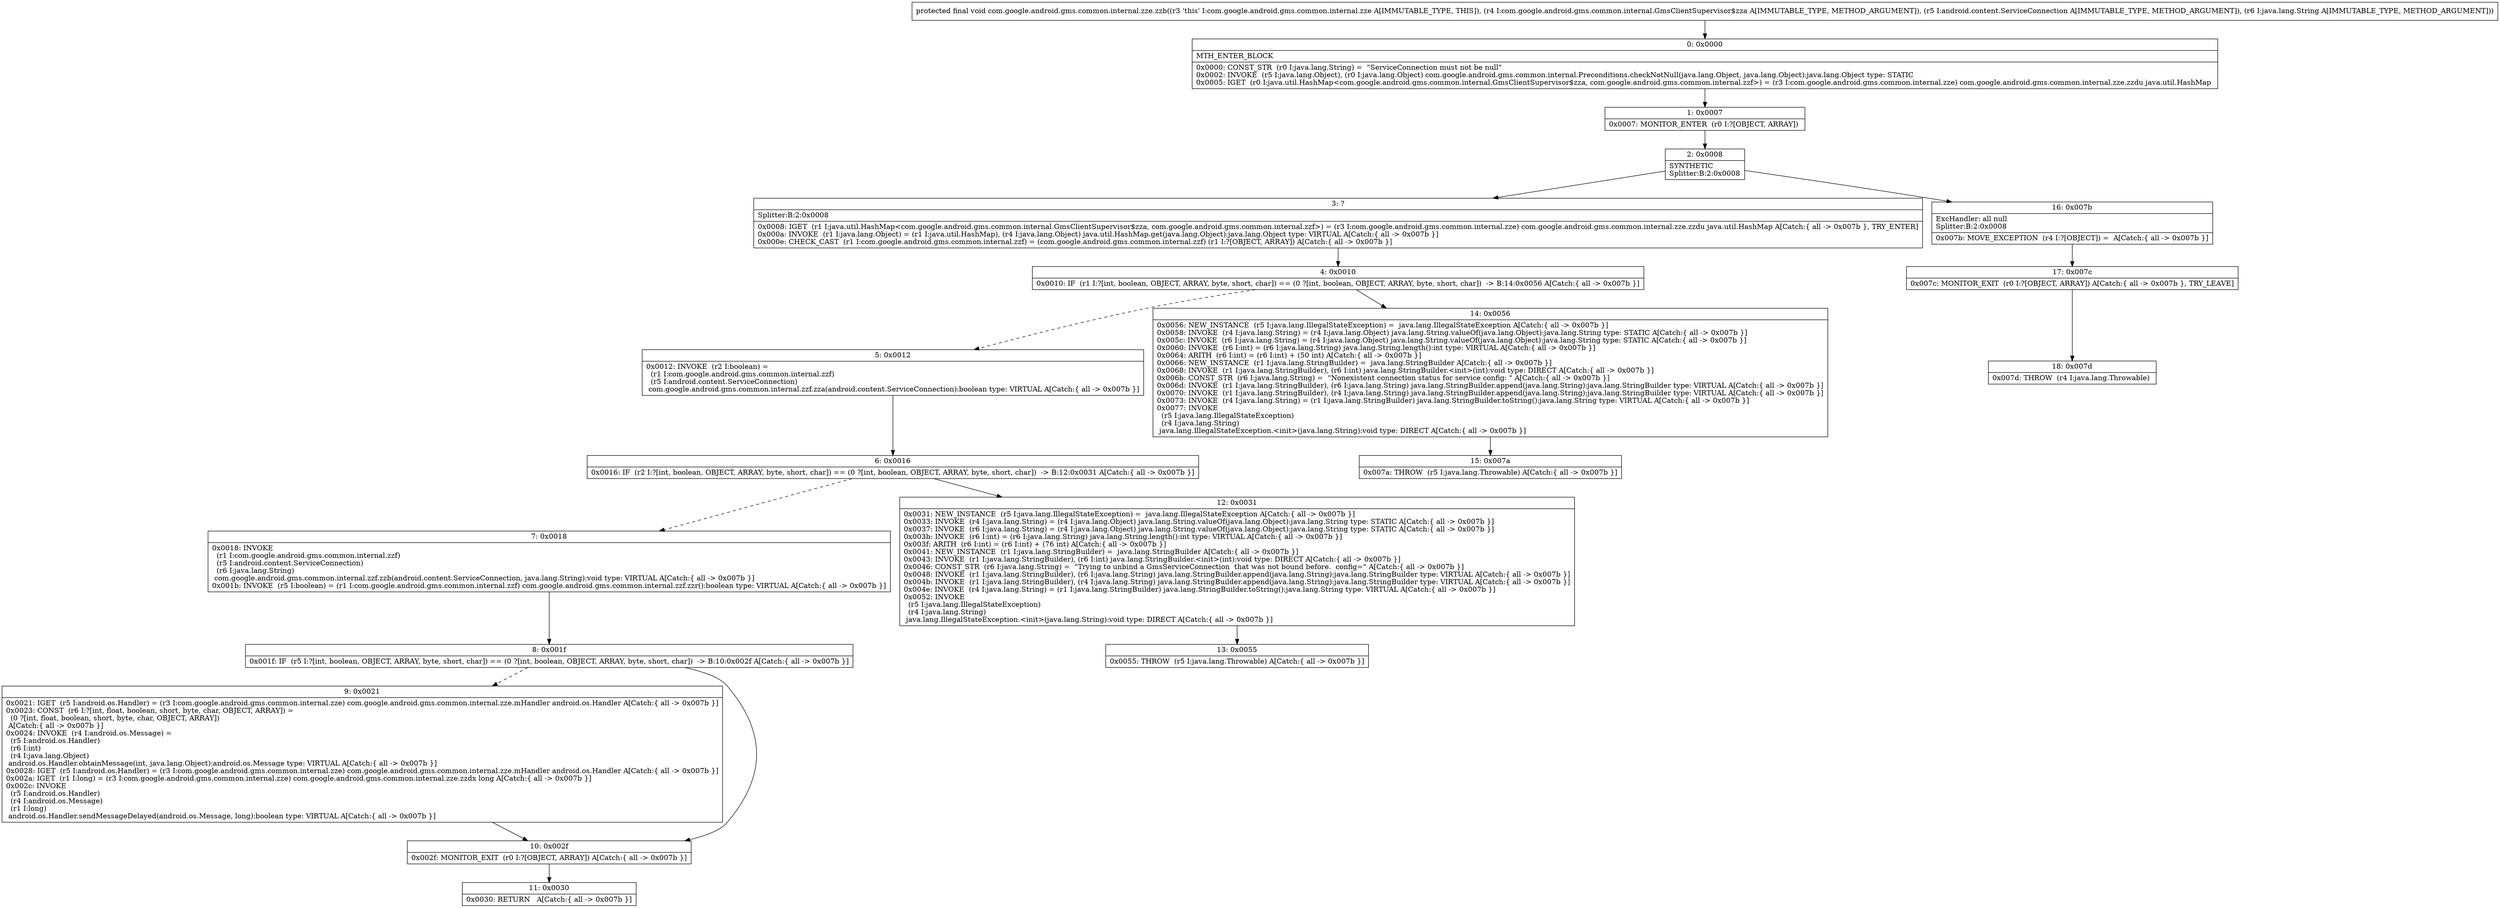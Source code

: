 digraph "CFG forcom.google.android.gms.common.internal.zze.zzb(Lcom\/google\/android\/gms\/common\/internal\/GmsClientSupervisor$zza;Landroid\/content\/ServiceConnection;Ljava\/lang\/String;)V" {
Node_0 [shape=record,label="{0\:\ 0x0000|MTH_ENTER_BLOCK\l|0x0000: CONST_STR  (r0 I:java.lang.String) =  \"ServiceConnection must not be null\" \l0x0002: INVOKE  (r5 I:java.lang.Object), (r0 I:java.lang.Object) com.google.android.gms.common.internal.Preconditions.checkNotNull(java.lang.Object, java.lang.Object):java.lang.Object type: STATIC \l0x0005: IGET  (r0 I:java.util.HashMap\<com.google.android.gms.common.internal.GmsClientSupervisor$zza, com.google.android.gms.common.internal.zzf\>) = (r3 I:com.google.android.gms.common.internal.zze) com.google.android.gms.common.internal.zze.zzdu java.util.HashMap \l}"];
Node_1 [shape=record,label="{1\:\ 0x0007|0x0007: MONITOR_ENTER  (r0 I:?[OBJECT, ARRAY]) \l}"];
Node_2 [shape=record,label="{2\:\ 0x0008|SYNTHETIC\lSplitter:B:2:0x0008\l}"];
Node_3 [shape=record,label="{3\:\ ?|Splitter:B:2:0x0008\l|0x0008: IGET  (r1 I:java.util.HashMap\<com.google.android.gms.common.internal.GmsClientSupervisor$zza, com.google.android.gms.common.internal.zzf\>) = (r3 I:com.google.android.gms.common.internal.zze) com.google.android.gms.common.internal.zze.zzdu java.util.HashMap A[Catch:\{ all \-\> 0x007b \}, TRY_ENTER]\l0x000a: INVOKE  (r1 I:java.lang.Object) = (r1 I:java.util.HashMap), (r4 I:java.lang.Object) java.util.HashMap.get(java.lang.Object):java.lang.Object type: VIRTUAL A[Catch:\{ all \-\> 0x007b \}]\l0x000e: CHECK_CAST  (r1 I:com.google.android.gms.common.internal.zzf) = (com.google.android.gms.common.internal.zzf) (r1 I:?[OBJECT, ARRAY]) A[Catch:\{ all \-\> 0x007b \}]\l}"];
Node_4 [shape=record,label="{4\:\ 0x0010|0x0010: IF  (r1 I:?[int, boolean, OBJECT, ARRAY, byte, short, char]) == (0 ?[int, boolean, OBJECT, ARRAY, byte, short, char])  \-\> B:14:0x0056 A[Catch:\{ all \-\> 0x007b \}]\l}"];
Node_5 [shape=record,label="{5\:\ 0x0012|0x0012: INVOKE  (r2 I:boolean) = \l  (r1 I:com.google.android.gms.common.internal.zzf)\l  (r5 I:android.content.ServiceConnection)\l com.google.android.gms.common.internal.zzf.zza(android.content.ServiceConnection):boolean type: VIRTUAL A[Catch:\{ all \-\> 0x007b \}]\l}"];
Node_6 [shape=record,label="{6\:\ 0x0016|0x0016: IF  (r2 I:?[int, boolean, OBJECT, ARRAY, byte, short, char]) == (0 ?[int, boolean, OBJECT, ARRAY, byte, short, char])  \-\> B:12:0x0031 A[Catch:\{ all \-\> 0x007b \}]\l}"];
Node_7 [shape=record,label="{7\:\ 0x0018|0x0018: INVOKE  \l  (r1 I:com.google.android.gms.common.internal.zzf)\l  (r5 I:android.content.ServiceConnection)\l  (r6 I:java.lang.String)\l com.google.android.gms.common.internal.zzf.zzb(android.content.ServiceConnection, java.lang.String):void type: VIRTUAL A[Catch:\{ all \-\> 0x007b \}]\l0x001b: INVOKE  (r5 I:boolean) = (r1 I:com.google.android.gms.common.internal.zzf) com.google.android.gms.common.internal.zzf.zzr():boolean type: VIRTUAL A[Catch:\{ all \-\> 0x007b \}]\l}"];
Node_8 [shape=record,label="{8\:\ 0x001f|0x001f: IF  (r5 I:?[int, boolean, OBJECT, ARRAY, byte, short, char]) == (0 ?[int, boolean, OBJECT, ARRAY, byte, short, char])  \-\> B:10:0x002f A[Catch:\{ all \-\> 0x007b \}]\l}"];
Node_9 [shape=record,label="{9\:\ 0x0021|0x0021: IGET  (r5 I:android.os.Handler) = (r3 I:com.google.android.gms.common.internal.zze) com.google.android.gms.common.internal.zze.mHandler android.os.Handler A[Catch:\{ all \-\> 0x007b \}]\l0x0023: CONST  (r6 I:?[int, float, boolean, short, byte, char, OBJECT, ARRAY]) = \l  (0 ?[int, float, boolean, short, byte, char, OBJECT, ARRAY])\l A[Catch:\{ all \-\> 0x007b \}]\l0x0024: INVOKE  (r4 I:android.os.Message) = \l  (r5 I:android.os.Handler)\l  (r6 I:int)\l  (r4 I:java.lang.Object)\l android.os.Handler.obtainMessage(int, java.lang.Object):android.os.Message type: VIRTUAL A[Catch:\{ all \-\> 0x007b \}]\l0x0028: IGET  (r5 I:android.os.Handler) = (r3 I:com.google.android.gms.common.internal.zze) com.google.android.gms.common.internal.zze.mHandler android.os.Handler A[Catch:\{ all \-\> 0x007b \}]\l0x002a: IGET  (r1 I:long) = (r3 I:com.google.android.gms.common.internal.zze) com.google.android.gms.common.internal.zze.zzdx long A[Catch:\{ all \-\> 0x007b \}]\l0x002c: INVOKE  \l  (r5 I:android.os.Handler)\l  (r4 I:android.os.Message)\l  (r1 I:long)\l android.os.Handler.sendMessageDelayed(android.os.Message, long):boolean type: VIRTUAL A[Catch:\{ all \-\> 0x007b \}]\l}"];
Node_10 [shape=record,label="{10\:\ 0x002f|0x002f: MONITOR_EXIT  (r0 I:?[OBJECT, ARRAY]) A[Catch:\{ all \-\> 0x007b \}]\l}"];
Node_11 [shape=record,label="{11\:\ 0x0030|0x0030: RETURN   A[Catch:\{ all \-\> 0x007b \}]\l}"];
Node_12 [shape=record,label="{12\:\ 0x0031|0x0031: NEW_INSTANCE  (r5 I:java.lang.IllegalStateException) =  java.lang.IllegalStateException A[Catch:\{ all \-\> 0x007b \}]\l0x0033: INVOKE  (r4 I:java.lang.String) = (r4 I:java.lang.Object) java.lang.String.valueOf(java.lang.Object):java.lang.String type: STATIC A[Catch:\{ all \-\> 0x007b \}]\l0x0037: INVOKE  (r6 I:java.lang.String) = (r4 I:java.lang.Object) java.lang.String.valueOf(java.lang.Object):java.lang.String type: STATIC A[Catch:\{ all \-\> 0x007b \}]\l0x003b: INVOKE  (r6 I:int) = (r6 I:java.lang.String) java.lang.String.length():int type: VIRTUAL A[Catch:\{ all \-\> 0x007b \}]\l0x003f: ARITH  (r6 I:int) = (r6 I:int) + (76 int) A[Catch:\{ all \-\> 0x007b \}]\l0x0041: NEW_INSTANCE  (r1 I:java.lang.StringBuilder) =  java.lang.StringBuilder A[Catch:\{ all \-\> 0x007b \}]\l0x0043: INVOKE  (r1 I:java.lang.StringBuilder), (r6 I:int) java.lang.StringBuilder.\<init\>(int):void type: DIRECT A[Catch:\{ all \-\> 0x007b \}]\l0x0046: CONST_STR  (r6 I:java.lang.String) =  \"Trying to unbind a GmsServiceConnection  that was not bound before.  config=\" A[Catch:\{ all \-\> 0x007b \}]\l0x0048: INVOKE  (r1 I:java.lang.StringBuilder), (r6 I:java.lang.String) java.lang.StringBuilder.append(java.lang.String):java.lang.StringBuilder type: VIRTUAL A[Catch:\{ all \-\> 0x007b \}]\l0x004b: INVOKE  (r1 I:java.lang.StringBuilder), (r4 I:java.lang.String) java.lang.StringBuilder.append(java.lang.String):java.lang.StringBuilder type: VIRTUAL A[Catch:\{ all \-\> 0x007b \}]\l0x004e: INVOKE  (r4 I:java.lang.String) = (r1 I:java.lang.StringBuilder) java.lang.StringBuilder.toString():java.lang.String type: VIRTUAL A[Catch:\{ all \-\> 0x007b \}]\l0x0052: INVOKE  \l  (r5 I:java.lang.IllegalStateException)\l  (r4 I:java.lang.String)\l java.lang.IllegalStateException.\<init\>(java.lang.String):void type: DIRECT A[Catch:\{ all \-\> 0x007b \}]\l}"];
Node_13 [shape=record,label="{13\:\ 0x0055|0x0055: THROW  (r5 I:java.lang.Throwable) A[Catch:\{ all \-\> 0x007b \}]\l}"];
Node_14 [shape=record,label="{14\:\ 0x0056|0x0056: NEW_INSTANCE  (r5 I:java.lang.IllegalStateException) =  java.lang.IllegalStateException A[Catch:\{ all \-\> 0x007b \}]\l0x0058: INVOKE  (r4 I:java.lang.String) = (r4 I:java.lang.Object) java.lang.String.valueOf(java.lang.Object):java.lang.String type: STATIC A[Catch:\{ all \-\> 0x007b \}]\l0x005c: INVOKE  (r6 I:java.lang.String) = (r4 I:java.lang.Object) java.lang.String.valueOf(java.lang.Object):java.lang.String type: STATIC A[Catch:\{ all \-\> 0x007b \}]\l0x0060: INVOKE  (r6 I:int) = (r6 I:java.lang.String) java.lang.String.length():int type: VIRTUAL A[Catch:\{ all \-\> 0x007b \}]\l0x0064: ARITH  (r6 I:int) = (r6 I:int) + (50 int) A[Catch:\{ all \-\> 0x007b \}]\l0x0066: NEW_INSTANCE  (r1 I:java.lang.StringBuilder) =  java.lang.StringBuilder A[Catch:\{ all \-\> 0x007b \}]\l0x0068: INVOKE  (r1 I:java.lang.StringBuilder), (r6 I:int) java.lang.StringBuilder.\<init\>(int):void type: DIRECT A[Catch:\{ all \-\> 0x007b \}]\l0x006b: CONST_STR  (r6 I:java.lang.String) =  \"Nonexistent connection status for service config: \" A[Catch:\{ all \-\> 0x007b \}]\l0x006d: INVOKE  (r1 I:java.lang.StringBuilder), (r6 I:java.lang.String) java.lang.StringBuilder.append(java.lang.String):java.lang.StringBuilder type: VIRTUAL A[Catch:\{ all \-\> 0x007b \}]\l0x0070: INVOKE  (r1 I:java.lang.StringBuilder), (r4 I:java.lang.String) java.lang.StringBuilder.append(java.lang.String):java.lang.StringBuilder type: VIRTUAL A[Catch:\{ all \-\> 0x007b \}]\l0x0073: INVOKE  (r4 I:java.lang.String) = (r1 I:java.lang.StringBuilder) java.lang.StringBuilder.toString():java.lang.String type: VIRTUAL A[Catch:\{ all \-\> 0x007b \}]\l0x0077: INVOKE  \l  (r5 I:java.lang.IllegalStateException)\l  (r4 I:java.lang.String)\l java.lang.IllegalStateException.\<init\>(java.lang.String):void type: DIRECT A[Catch:\{ all \-\> 0x007b \}]\l}"];
Node_15 [shape=record,label="{15\:\ 0x007a|0x007a: THROW  (r5 I:java.lang.Throwable) A[Catch:\{ all \-\> 0x007b \}]\l}"];
Node_16 [shape=record,label="{16\:\ 0x007b|ExcHandler: all null\lSplitter:B:2:0x0008\l|0x007b: MOVE_EXCEPTION  (r4 I:?[OBJECT]) =  A[Catch:\{ all \-\> 0x007b \}]\l}"];
Node_17 [shape=record,label="{17\:\ 0x007c|0x007c: MONITOR_EXIT  (r0 I:?[OBJECT, ARRAY]) A[Catch:\{ all \-\> 0x007b \}, TRY_LEAVE]\l}"];
Node_18 [shape=record,label="{18\:\ 0x007d|0x007d: THROW  (r4 I:java.lang.Throwable) \l}"];
MethodNode[shape=record,label="{protected final void com.google.android.gms.common.internal.zze.zzb((r3 'this' I:com.google.android.gms.common.internal.zze A[IMMUTABLE_TYPE, THIS]), (r4 I:com.google.android.gms.common.internal.GmsClientSupervisor$zza A[IMMUTABLE_TYPE, METHOD_ARGUMENT]), (r5 I:android.content.ServiceConnection A[IMMUTABLE_TYPE, METHOD_ARGUMENT]), (r6 I:java.lang.String A[IMMUTABLE_TYPE, METHOD_ARGUMENT])) }"];
MethodNode -> Node_0;
Node_0 -> Node_1;
Node_1 -> Node_2;
Node_2 -> Node_3;
Node_2 -> Node_16;
Node_3 -> Node_4;
Node_4 -> Node_5[style=dashed];
Node_4 -> Node_14;
Node_5 -> Node_6;
Node_6 -> Node_7[style=dashed];
Node_6 -> Node_12;
Node_7 -> Node_8;
Node_8 -> Node_9[style=dashed];
Node_8 -> Node_10;
Node_9 -> Node_10;
Node_10 -> Node_11;
Node_12 -> Node_13;
Node_14 -> Node_15;
Node_16 -> Node_17;
Node_17 -> Node_18;
}

